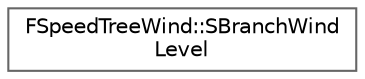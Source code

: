 digraph "Graphical Class Hierarchy"
{
 // INTERACTIVE_SVG=YES
 // LATEX_PDF_SIZE
  bgcolor="transparent";
  edge [fontname=Helvetica,fontsize=10,labelfontname=Helvetica,labelfontsize=10];
  node [fontname=Helvetica,fontsize=10,shape=box,height=0.2,width=0.4];
  rankdir="LR";
  Node0 [id="Node000000",label="FSpeedTreeWind::SBranchWind\lLevel",height=0.2,width=0.4,color="grey40", fillcolor="white", style="filled",URL="$de/de3/structFSpeedTreeWind_1_1SBranchWindLevel.html",tooltip=" "];
}
